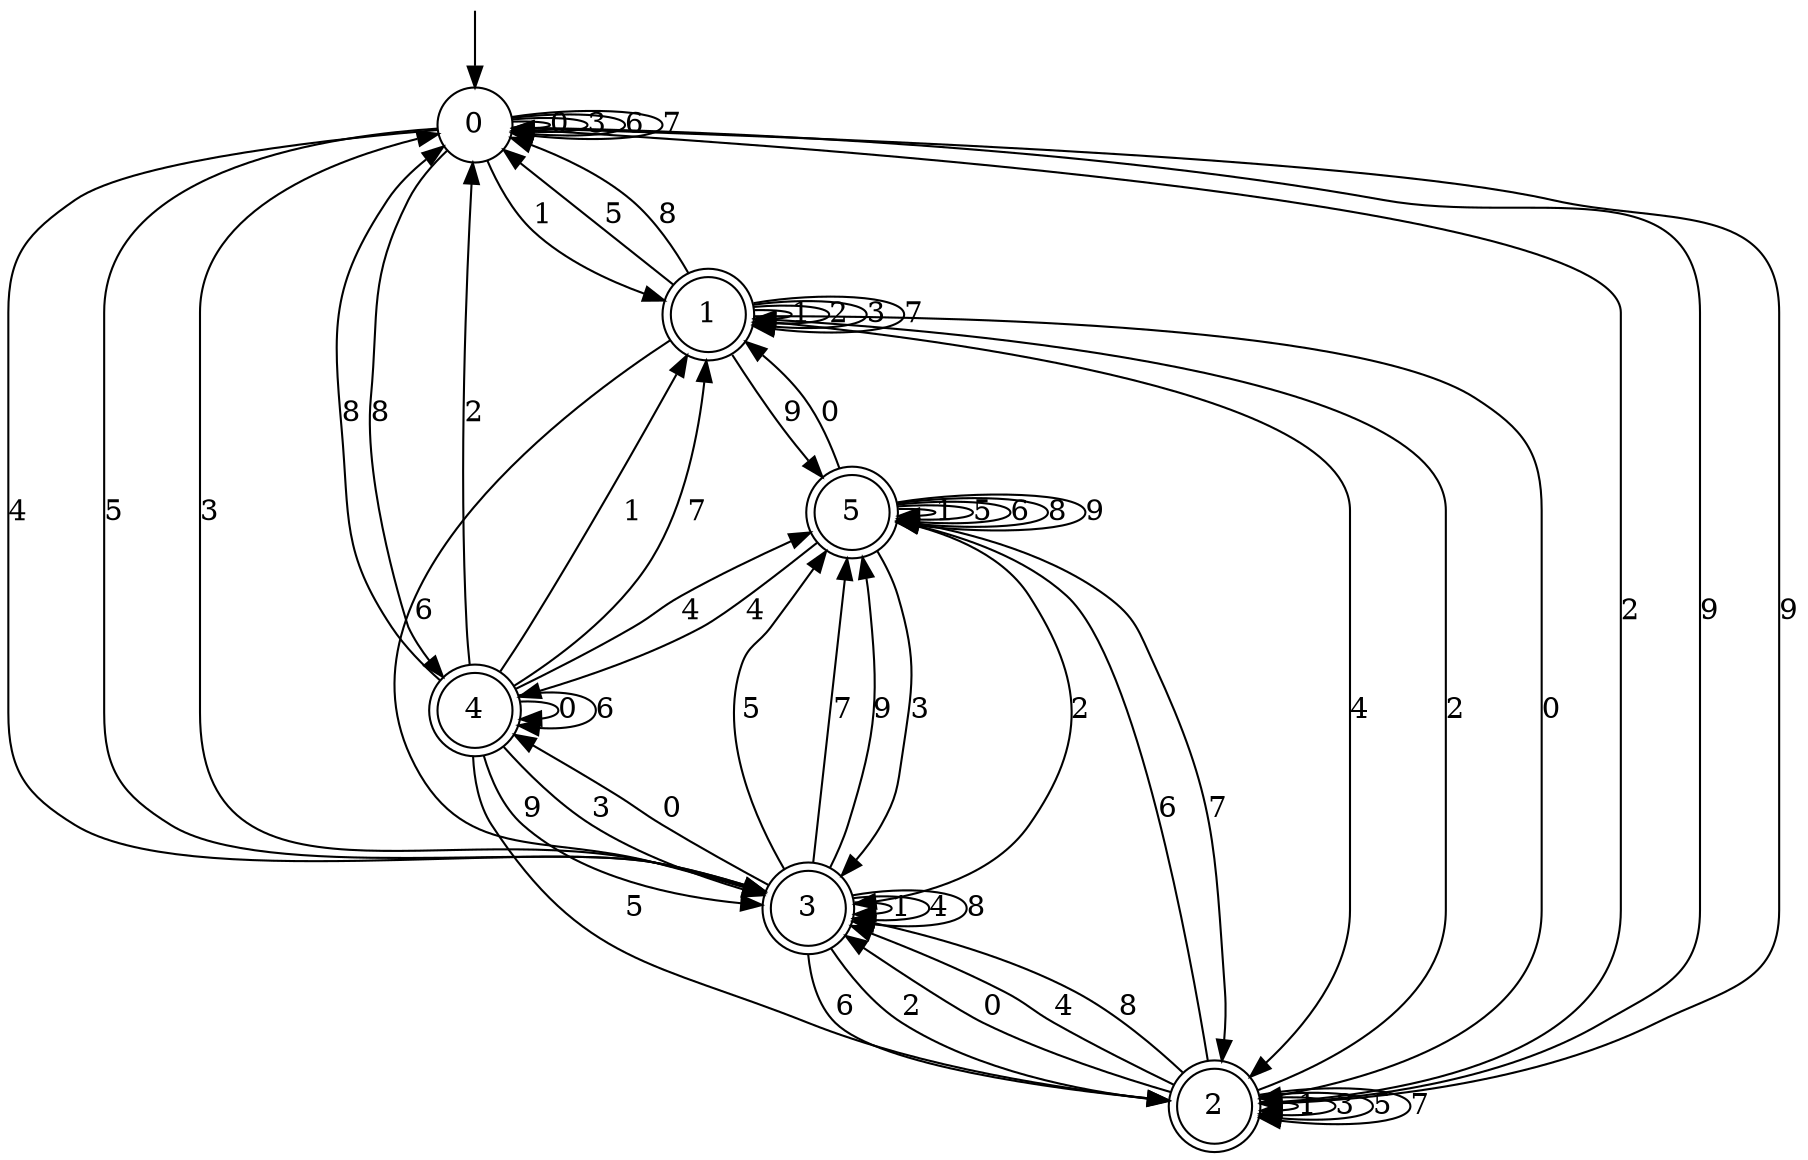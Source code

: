 digraph g {

	s0 [shape="circle" label="0"];
	s1 [shape="doublecircle" label="1"];
	s2 [shape="doublecircle" label="2"];
	s3 [shape="doublecircle" label="3"];
	s4 [shape="doublecircle" label="4"];
	s5 [shape="doublecircle" label="5"];
	s0 -> s0 [label="0"];
	s0 -> s1 [label="1"];
	s0 -> s2 [label="2"];
	s0 -> s0 [label="3"];
	s0 -> s3 [label="4"];
	s0 -> s3 [label="5"];
	s0 -> s0 [label="6"];
	s0 -> s0 [label="7"];
	s0 -> s4 [label="8"];
	s0 -> s2 [label="9"];
	s1 -> s2 [label="0"];
	s1 -> s1 [label="1"];
	s1 -> s1 [label="2"];
	s1 -> s1 [label="3"];
	s1 -> s2 [label="4"];
	s1 -> s0 [label="5"];
	s1 -> s3 [label="6"];
	s1 -> s1 [label="7"];
	s1 -> s0 [label="8"];
	s1 -> s5 [label="9"];
	s2 -> s3 [label="0"];
	s2 -> s2 [label="1"];
	s2 -> s1 [label="2"];
	s2 -> s2 [label="3"];
	s2 -> s3 [label="4"];
	s2 -> s2 [label="5"];
	s2 -> s5 [label="6"];
	s2 -> s2 [label="7"];
	s2 -> s3 [label="8"];
	s2 -> s0 [label="9"];
	s3 -> s4 [label="0"];
	s3 -> s3 [label="1"];
	s3 -> s2 [label="2"];
	s3 -> s0 [label="3"];
	s3 -> s3 [label="4"];
	s3 -> s5 [label="5"];
	s3 -> s2 [label="6"];
	s3 -> s5 [label="7"];
	s3 -> s3 [label="8"];
	s3 -> s5 [label="9"];
	s4 -> s4 [label="0"];
	s4 -> s1 [label="1"];
	s4 -> s0 [label="2"];
	s4 -> s3 [label="3"];
	s4 -> s5 [label="4"];
	s4 -> s2 [label="5"];
	s4 -> s4 [label="6"];
	s4 -> s1 [label="7"];
	s4 -> s0 [label="8"];
	s4 -> s3 [label="9"];
	s5 -> s1 [label="0"];
	s5 -> s5 [label="1"];
	s5 -> s3 [label="2"];
	s5 -> s3 [label="3"];
	s5 -> s4 [label="4"];
	s5 -> s5 [label="5"];
	s5 -> s5 [label="6"];
	s5 -> s2 [label="7"];
	s5 -> s5 [label="8"];
	s5 -> s5 [label="9"];

__start0 [label="" shape="none" width="0" height="0"];
__start0 -> s0;

}
